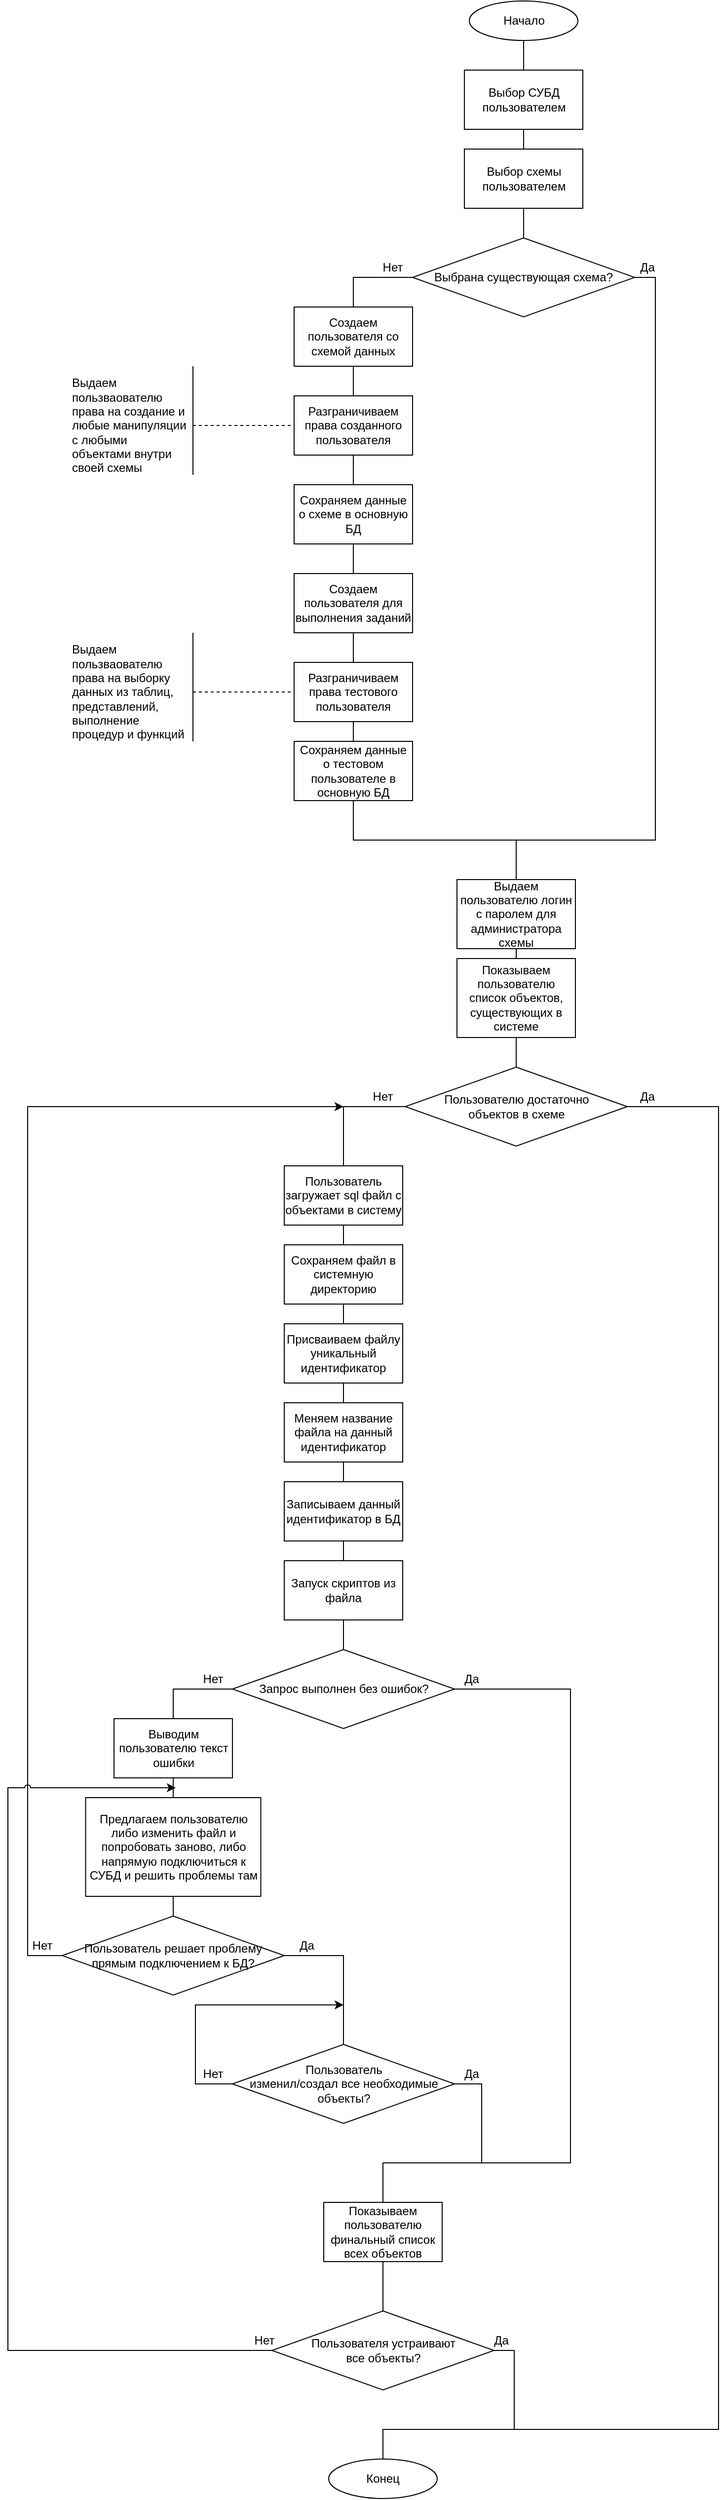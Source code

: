 <mxfile version="12.6.5" type="device"><diagram id="FQSIj_7r5-8t9m1t6lW3" name="Page-1"><mxGraphModel dx="1722" dy="1821" grid="1" gridSize="10" guides="1" tooltips="1" connect="1" arrows="1" fold="1" page="1" pageScale="1" pageWidth="827" pageHeight="1169" math="0" shadow="0"><root><mxCell id="0"/><mxCell id="1" parent="0"/><mxCell id="9gj2zanawxRdYADuUyOo-15" style="edgeStyle=orthogonalEdgeStyle;rounded=0;orthogonalLoop=1;jettySize=auto;html=1;exitX=0.5;exitY=1;exitDx=0;exitDy=0;entryX=0.5;entryY=0;entryDx=0;entryDy=0;endArrow=none;endFill=0;" edge="1" parent="1" source="9gj2zanawxRdYADuUyOo-1" target="9gj2zanawxRdYADuUyOo-6"><mxGeometry relative="1" as="geometry"/></mxCell><mxCell id="9gj2zanawxRdYADuUyOo-1" value="Начало" style="ellipse;whiteSpace=wrap;html=1;" vertex="1" parent="1"><mxGeometry x="347.5" y="-260" width="110" height="40" as="geometry"/></mxCell><mxCell id="9gj2zanawxRdYADuUyOo-56" style="edgeStyle=orthogonalEdgeStyle;rounded=0;orthogonalLoop=1;jettySize=auto;html=1;exitX=0.5;exitY=1;exitDx=0;exitDy=0;entryX=0.5;entryY=0;entryDx=0;entryDy=0;endArrow=none;endFill=0;" edge="1" parent="1" source="9gj2zanawxRdYADuUyOo-3" target="9gj2zanawxRdYADuUyOo-4"><mxGeometry relative="1" as="geometry"/></mxCell><mxCell id="9gj2zanawxRdYADuUyOo-3" value="Выбор схемы пользователем" style="rounded=0;whiteSpace=wrap;html=1;" vertex="1" parent="1"><mxGeometry x="342.5" y="-110" width="120" height="60" as="geometry"/></mxCell><mxCell id="9gj2zanawxRdYADuUyOo-10" style="edgeStyle=orthogonalEdgeStyle;rounded=0;orthogonalLoop=1;jettySize=auto;html=1;exitX=0;exitY=0.5;exitDx=0;exitDy=0;endArrow=none;endFill=0;" edge="1" parent="1" source="9gj2zanawxRdYADuUyOo-4" target="9gj2zanawxRdYADuUyOo-5"><mxGeometry relative="1" as="geometry"/></mxCell><mxCell id="9gj2zanawxRdYADuUyOo-14" style="edgeStyle=orthogonalEdgeStyle;rounded=0;orthogonalLoop=1;jettySize=auto;html=1;exitX=1;exitY=0.5;exitDx=0;exitDy=0;endArrow=none;endFill=0;" edge="1" parent="1" source="9gj2zanawxRdYADuUyOo-4"><mxGeometry relative="1" as="geometry"><mxPoint x="380" y="590" as="targetPoint"/><Array as="points"><mxPoint x="536" y="20"/><mxPoint x="536" y="590"/></Array></mxGeometry></mxCell><mxCell id="9gj2zanawxRdYADuUyOo-4" value="Выбрана существующая схема?" style="rhombus;whiteSpace=wrap;html=1;" vertex="1" parent="1"><mxGeometry x="290" y="-20" width="225" height="80" as="geometry"/></mxCell><mxCell id="9gj2zanawxRdYADuUyOo-11" style="edgeStyle=orthogonalEdgeStyle;rounded=0;orthogonalLoop=1;jettySize=auto;html=1;exitX=0.5;exitY=1;exitDx=0;exitDy=0;entryX=0.5;entryY=0;entryDx=0;entryDy=0;endArrow=none;endFill=0;" edge="1" parent="1" source="9gj2zanawxRdYADuUyOo-5" target="9gj2zanawxRdYADuUyOo-7"><mxGeometry relative="1" as="geometry"/></mxCell><mxCell id="9gj2zanawxRdYADuUyOo-5" value="Создаем пользователя со схемой данных" style="rounded=0;whiteSpace=wrap;html=1;" vertex="1" parent="1"><mxGeometry x="170" y="50" width="120" height="60" as="geometry"/></mxCell><mxCell id="9gj2zanawxRdYADuUyOo-55" style="edgeStyle=orthogonalEdgeStyle;rounded=0;orthogonalLoop=1;jettySize=auto;html=1;exitX=0.5;exitY=1;exitDx=0;exitDy=0;entryX=0.5;entryY=0;entryDx=0;entryDy=0;endArrow=none;endFill=0;" edge="1" parent="1" source="9gj2zanawxRdYADuUyOo-6" target="9gj2zanawxRdYADuUyOo-3"><mxGeometry relative="1" as="geometry"/></mxCell><mxCell id="9gj2zanawxRdYADuUyOo-6" value="Выбор СУБД пользователем" style="rounded=0;whiteSpace=wrap;html=1;" vertex="1" parent="1"><mxGeometry x="342.5" y="-190" width="120" height="60" as="geometry"/></mxCell><mxCell id="9gj2zanawxRdYADuUyOo-12" style="edgeStyle=orthogonalEdgeStyle;rounded=0;orthogonalLoop=1;jettySize=auto;html=1;exitX=0.5;exitY=1;exitDx=0;exitDy=0;entryX=0.5;entryY=0;entryDx=0;entryDy=0;endArrow=none;endFill=0;" edge="1" parent="1" source="9gj2zanawxRdYADuUyOo-7" target="9gj2zanawxRdYADuUyOo-8"><mxGeometry relative="1" as="geometry"/></mxCell><mxCell id="9gj2zanawxRdYADuUyOo-7" value="Разграничиваем права созданного пользователя" style="rounded=0;whiteSpace=wrap;html=1;" vertex="1" parent="1"><mxGeometry x="170" y="140" width="120" height="60" as="geometry"/></mxCell><mxCell id="9gj2zanawxRdYADuUyOo-85" style="edgeStyle=orthogonalEdgeStyle;rounded=0;jumpStyle=arc;orthogonalLoop=1;jettySize=auto;html=1;exitX=0.5;exitY=1;exitDx=0;exitDy=0;entryX=0.5;entryY=0;entryDx=0;entryDy=0;endArrow=none;endFill=0;" edge="1" parent="1" source="9gj2zanawxRdYADuUyOo-8" target="9gj2zanawxRdYADuUyOo-82"><mxGeometry relative="1" as="geometry"/></mxCell><mxCell id="9gj2zanawxRdYADuUyOo-8" value="Сохраняем данные о схеме в основную БД" style="rounded=0;whiteSpace=wrap;html=1;" vertex="1" parent="1"><mxGeometry x="170" y="230" width="120" height="60" as="geometry"/></mxCell><mxCell id="9gj2zanawxRdYADuUyOo-34" style="edgeStyle=orthogonalEdgeStyle;rounded=0;orthogonalLoop=1;jettySize=auto;html=1;exitX=0.5;exitY=1;exitDx=0;exitDy=0;endArrow=none;endFill=0;" edge="1" parent="1" source="9gj2zanawxRdYADuUyOo-9" target="9gj2zanawxRdYADuUyOo-18"><mxGeometry relative="1" as="geometry"/></mxCell><mxCell id="9gj2zanawxRdYADuUyOo-9" value="Выдаем пользователю логин с паролем для администратора схемы" style="rounded=0;whiteSpace=wrap;html=1;" vertex="1" parent="1"><mxGeometry x="335" y="630" width="120" height="70" as="geometry"/></mxCell><mxCell id="9gj2zanawxRdYADuUyOo-35" style="edgeStyle=orthogonalEdgeStyle;rounded=0;orthogonalLoop=1;jettySize=auto;html=1;exitX=0.5;exitY=1;exitDx=0;exitDy=0;entryX=0.5;entryY=0;entryDx=0;entryDy=0;endArrow=none;endFill=0;" edge="1" parent="1" source="9gj2zanawxRdYADuUyOo-18" target="9gj2zanawxRdYADuUyOo-20"><mxGeometry relative="1" as="geometry"/></mxCell><mxCell id="9gj2zanawxRdYADuUyOo-18" value="Показываем пользователю список объектов, существующих в системе" style="rounded=0;whiteSpace=wrap;html=1;" vertex="1" parent="1"><mxGeometry x="335" y="710" width="120" height="80" as="geometry"/></mxCell><mxCell id="9gj2zanawxRdYADuUyOo-37" style="edgeStyle=orthogonalEdgeStyle;rounded=0;orthogonalLoop=1;jettySize=auto;html=1;exitX=0.5;exitY=1;exitDx=0;exitDy=0;entryX=0.5;entryY=0;entryDx=0;entryDy=0;endArrow=none;endFill=0;" edge="1" parent="1" source="9gj2zanawxRdYADuUyOo-19" target="9gj2zanawxRdYADuUyOo-21"><mxGeometry relative="1" as="geometry"/></mxCell><mxCell id="9gj2zanawxRdYADuUyOo-19" value="Пользователь загружает sql файл с объектами в систему" style="rounded=0;whiteSpace=wrap;html=1;" vertex="1" parent="1"><mxGeometry x="160" y="920" width="120" height="60" as="geometry"/></mxCell><mxCell id="9gj2zanawxRdYADuUyOo-36" style="edgeStyle=orthogonalEdgeStyle;rounded=0;orthogonalLoop=1;jettySize=auto;html=1;exitX=0;exitY=0.5;exitDx=0;exitDy=0;endArrow=none;endFill=0;" edge="1" parent="1" source="9gj2zanawxRdYADuUyOo-20" target="9gj2zanawxRdYADuUyOo-19"><mxGeometry relative="1" as="geometry"/></mxCell><mxCell id="9gj2zanawxRdYADuUyOo-64" style="edgeStyle=orthogonalEdgeStyle;rounded=0;jumpStyle=arc;orthogonalLoop=1;jettySize=auto;html=1;exitX=1;exitY=0.5;exitDx=0;exitDy=0;endArrow=none;endFill=0;" edge="1" parent="1" source="9gj2zanawxRdYADuUyOo-20"><mxGeometry relative="1" as="geometry"><mxPoint x="390" y="2200" as="targetPoint"/><Array as="points"><mxPoint x="600" y="860"/><mxPoint x="600" y="2200"/></Array></mxGeometry></mxCell><mxCell id="9gj2zanawxRdYADuUyOo-20" value="Пользователю достаточно &lt;br&gt;объектов в схеме" style="rhombus;whiteSpace=wrap;html=1;" vertex="1" parent="1"><mxGeometry x="282.5" y="820" width="225" height="80" as="geometry"/></mxCell><mxCell id="9gj2zanawxRdYADuUyOo-38" style="edgeStyle=orthogonalEdgeStyle;rounded=0;orthogonalLoop=1;jettySize=auto;html=1;exitX=0.5;exitY=1;exitDx=0;exitDy=0;entryX=0.5;entryY=0;entryDx=0;entryDy=0;endArrow=none;endFill=0;" edge="1" parent="1" source="9gj2zanawxRdYADuUyOo-21" target="9gj2zanawxRdYADuUyOo-22"><mxGeometry relative="1" as="geometry"/></mxCell><mxCell id="9gj2zanawxRdYADuUyOo-21" value="Сохраняем файл в системную директорию" style="rounded=0;whiteSpace=wrap;html=1;" vertex="1" parent="1"><mxGeometry x="160" y="1000" width="120" height="60" as="geometry"/></mxCell><mxCell id="9gj2zanawxRdYADuUyOo-39" style="edgeStyle=orthogonalEdgeStyle;rounded=0;orthogonalLoop=1;jettySize=auto;html=1;exitX=0.5;exitY=1;exitDx=0;exitDy=0;entryX=0.5;entryY=0;entryDx=0;entryDy=0;endArrow=none;endFill=0;" edge="1" parent="1" source="9gj2zanawxRdYADuUyOo-22" target="9gj2zanawxRdYADuUyOo-23"><mxGeometry relative="1" as="geometry"/></mxCell><mxCell id="9gj2zanawxRdYADuUyOo-22" value="Присваиваем файлу уникальный идентификатор" style="rounded=0;whiteSpace=wrap;html=1;" vertex="1" parent="1"><mxGeometry x="160" y="1080" width="120" height="60" as="geometry"/></mxCell><mxCell id="9gj2zanawxRdYADuUyOo-40" style="edgeStyle=orthogonalEdgeStyle;rounded=0;orthogonalLoop=1;jettySize=auto;html=1;exitX=0.5;exitY=1;exitDx=0;exitDy=0;endArrow=none;endFill=0;" edge="1" parent="1" source="9gj2zanawxRdYADuUyOo-23" target="9gj2zanawxRdYADuUyOo-24"><mxGeometry relative="1" as="geometry"/></mxCell><mxCell id="9gj2zanawxRdYADuUyOo-23" value="Меняем название файла на данный идентификатор" style="rounded=0;whiteSpace=wrap;html=1;" vertex="1" parent="1"><mxGeometry x="160" y="1160" width="120" height="60" as="geometry"/></mxCell><mxCell id="9gj2zanawxRdYADuUyOo-41" style="edgeStyle=orthogonalEdgeStyle;rounded=0;orthogonalLoop=1;jettySize=auto;html=1;exitX=0.5;exitY=1;exitDx=0;exitDy=0;endArrow=none;endFill=0;" edge="1" parent="1" source="9gj2zanawxRdYADuUyOo-24" target="9gj2zanawxRdYADuUyOo-25"><mxGeometry relative="1" as="geometry"/></mxCell><mxCell id="9gj2zanawxRdYADuUyOo-24" value="Записываем данный идентификатор в БД" style="rounded=0;whiteSpace=wrap;html=1;" vertex="1" parent="1"><mxGeometry x="160" y="1240" width="120" height="60" as="geometry"/></mxCell><mxCell id="9gj2zanawxRdYADuUyOo-42" style="edgeStyle=orthogonalEdgeStyle;rounded=0;orthogonalLoop=1;jettySize=auto;html=1;exitX=0.5;exitY=1;exitDx=0;exitDy=0;endArrow=none;endFill=0;" edge="1" parent="1" source="9gj2zanawxRdYADuUyOo-25" target="9gj2zanawxRdYADuUyOo-26"><mxGeometry relative="1" as="geometry"/></mxCell><mxCell id="9gj2zanawxRdYADuUyOo-25" value="Запуск скриптов из файла" style="rounded=0;whiteSpace=wrap;html=1;" vertex="1" parent="1"><mxGeometry x="160" y="1320" width="120" height="60" as="geometry"/></mxCell><mxCell id="9gj2zanawxRdYADuUyOo-43" style="edgeStyle=orthogonalEdgeStyle;rounded=0;orthogonalLoop=1;jettySize=auto;html=1;exitX=0;exitY=0.5;exitDx=0;exitDy=0;endArrow=none;endFill=0;" edge="1" parent="1" source="9gj2zanawxRdYADuUyOo-26" target="9gj2zanawxRdYADuUyOo-27"><mxGeometry relative="1" as="geometry"/></mxCell><mxCell id="9gj2zanawxRdYADuUyOo-62" style="edgeStyle=orthogonalEdgeStyle;rounded=0;jumpStyle=arc;orthogonalLoop=1;jettySize=auto;html=1;exitX=1;exitY=0.5;exitDx=0;exitDy=0;endArrow=none;endFill=0;" edge="1" parent="1" source="9gj2zanawxRdYADuUyOo-26"><mxGeometry relative="1" as="geometry"><mxPoint x="360" y="1930" as="targetPoint"/><Array as="points"><mxPoint x="450" y="1450"/><mxPoint x="450" y="1930"/></Array></mxGeometry></mxCell><mxCell id="9gj2zanawxRdYADuUyOo-26" value="Запрос выполнен без ошибок?" style="rhombus;whiteSpace=wrap;html=1;" vertex="1" parent="1"><mxGeometry x="107.5" y="1410" width="225" height="80" as="geometry"/></mxCell><mxCell id="9gj2zanawxRdYADuUyOo-44" style="edgeStyle=orthogonalEdgeStyle;rounded=0;orthogonalLoop=1;jettySize=auto;html=1;exitX=0.5;exitY=1;exitDx=0;exitDy=0;entryX=0.5;entryY=0;entryDx=0;entryDy=0;endArrow=none;endFill=0;" edge="1" parent="1" source="9gj2zanawxRdYADuUyOo-27" target="9gj2zanawxRdYADuUyOo-28"><mxGeometry relative="1" as="geometry"/></mxCell><mxCell id="9gj2zanawxRdYADuUyOo-27" value="Выводим пользователю текст ошибки" style="rounded=0;whiteSpace=wrap;html=1;" vertex="1" parent="1"><mxGeometry x="-12.5" y="1480" width="120" height="60" as="geometry"/></mxCell><mxCell id="9gj2zanawxRdYADuUyOo-45" style="edgeStyle=orthogonalEdgeStyle;rounded=0;orthogonalLoop=1;jettySize=auto;html=1;exitX=0.5;exitY=1;exitDx=0;exitDy=0;entryX=0.5;entryY=0;entryDx=0;entryDy=0;endArrow=none;endFill=0;" edge="1" parent="1" source="9gj2zanawxRdYADuUyOo-28" target="9gj2zanawxRdYADuUyOo-29"><mxGeometry relative="1" as="geometry"/></mxCell><mxCell id="9gj2zanawxRdYADuUyOo-28" value="Предлагаем пользователю либо изменить файл и попробовать заново, либо напрямую подключиться к СУБД и решить проблемы там" style="rounded=0;whiteSpace=wrap;html=1;" vertex="1" parent="1"><mxGeometry x="-41.25" y="1560" width="177.5" height="100" as="geometry"/></mxCell><mxCell id="9gj2zanawxRdYADuUyOo-46" style="edgeStyle=orthogonalEdgeStyle;rounded=0;orthogonalLoop=1;jettySize=auto;html=1;exitX=0;exitY=0.5;exitDx=0;exitDy=0;endArrow=classic;endFill=1;" edge="1" parent="1" source="9gj2zanawxRdYADuUyOo-29"><mxGeometry relative="1" as="geometry"><mxPoint x="220" y="860" as="targetPoint"/><Array as="points"><mxPoint x="-100" y="1720"/><mxPoint x="-100" y="860"/><mxPoint x="220" y="860"/></Array></mxGeometry></mxCell><mxCell id="9gj2zanawxRdYADuUyOo-48" style="edgeStyle=orthogonalEdgeStyle;rounded=0;orthogonalLoop=1;jettySize=auto;html=1;exitX=1;exitY=0.5;exitDx=0;exitDy=0;endArrow=none;endFill=0;" edge="1" parent="1" source="9gj2zanawxRdYADuUyOo-29" target="9gj2zanawxRdYADuUyOo-47"><mxGeometry relative="1" as="geometry"/></mxCell><mxCell id="9gj2zanawxRdYADuUyOo-29" value="Пользователь решает проблему прямым подключением к БД?" style="rhombus;whiteSpace=wrap;html=1;" vertex="1" parent="1"><mxGeometry x="-65" y="1680" width="225" height="80" as="geometry"/></mxCell><mxCell id="9gj2zanawxRdYADuUyOo-31" value="Выдаем пользваователю права на создание и любые манипуляции с любыми объектами внутри своей схемы" style="text;html=1;strokeColor=none;fillColor=none;align=left;verticalAlign=middle;whiteSpace=wrap;rounded=0;" vertex="1" parent="1"><mxGeometry x="-57.5" y="160" width="120" height="20" as="geometry"/></mxCell><mxCell id="9gj2zanawxRdYADuUyOo-32" value="" style="endArrow=none;html=1;" edge="1" parent="1"><mxGeometry width="50" height="50" relative="1" as="geometry"><mxPoint x="67.5" y="220" as="sourcePoint"/><mxPoint x="67.5" y="110" as="targetPoint"/></mxGeometry></mxCell><mxCell id="9gj2zanawxRdYADuUyOo-33" value="" style="endArrow=none;dashed=1;html=1;" edge="1" parent="1"><mxGeometry width="50" height="50" relative="1" as="geometry"><mxPoint x="67.5" y="170" as="sourcePoint"/><mxPoint x="167.5" y="170" as="targetPoint"/></mxGeometry></mxCell><mxCell id="9gj2zanawxRdYADuUyOo-49" style="edgeStyle=orthogonalEdgeStyle;rounded=0;orthogonalLoop=1;jettySize=auto;html=1;exitX=0;exitY=0.5;exitDx=0;exitDy=0;endArrow=classic;endFill=1;" edge="1" parent="1" source="9gj2zanawxRdYADuUyOo-47"><mxGeometry relative="1" as="geometry"><mxPoint x="220" y="1770" as="targetPoint"/><Array as="points"><mxPoint x="70" y="1850"/><mxPoint x="70" y="1770"/></Array></mxGeometry></mxCell><mxCell id="9gj2zanawxRdYADuUyOo-58" style="edgeStyle=orthogonalEdgeStyle;rounded=0;orthogonalLoop=1;jettySize=auto;html=1;exitX=1;exitY=0.5;exitDx=0;exitDy=0;entryX=0.5;entryY=0;entryDx=0;entryDy=0;endArrow=none;endFill=0;" edge="1" parent="1" source="9gj2zanawxRdYADuUyOo-47" target="9gj2zanawxRdYADuUyOo-50"><mxGeometry relative="1" as="geometry"><Array as="points"><mxPoint x="360" y="1850"/><mxPoint x="360" y="1930"/><mxPoint x="260" y="1930"/></Array></mxGeometry></mxCell><mxCell id="9gj2zanawxRdYADuUyOo-47" value="Пользователь &lt;br&gt;изменил/создал все необходимые объекты?" style="rhombus;whiteSpace=wrap;html=1;" vertex="1" parent="1"><mxGeometry x="107.5" y="1810" width="225" height="80" as="geometry"/></mxCell><mxCell id="9gj2zanawxRdYADuUyOo-59" style="edgeStyle=orthogonalEdgeStyle;rounded=0;orthogonalLoop=1;jettySize=auto;html=1;exitX=0.5;exitY=1;exitDx=0;exitDy=0;entryX=0.5;entryY=0;entryDx=0;entryDy=0;endArrow=none;endFill=0;" edge="1" parent="1" source="9gj2zanawxRdYADuUyOo-50" target="9gj2zanawxRdYADuUyOo-51"><mxGeometry relative="1" as="geometry"/></mxCell><mxCell id="9gj2zanawxRdYADuUyOo-50" value="Показываем пользователю финальный список всех объектов" style="rounded=0;whiteSpace=wrap;html=1;align=center;" vertex="1" parent="1"><mxGeometry x="200" y="1970" width="120" height="60" as="geometry"/></mxCell><mxCell id="9gj2zanawxRdYADuUyOo-57" style="edgeStyle=orthogonalEdgeStyle;rounded=0;orthogonalLoop=1;jettySize=auto;html=1;exitX=0;exitY=0.5;exitDx=0;exitDy=0;endArrow=classic;endFill=1;jumpStyle=arc;" edge="1" parent="1" source="9gj2zanawxRdYADuUyOo-51"><mxGeometry relative="1" as="geometry"><mxPoint x="50" y="1550" as="targetPoint"/><Array as="points"><mxPoint x="-120" y="2120"/><mxPoint x="-120" y="1550"/></Array></mxGeometry></mxCell><mxCell id="9gj2zanawxRdYADuUyOo-60" style="edgeStyle=orthogonalEdgeStyle;rounded=0;orthogonalLoop=1;jettySize=auto;html=1;exitX=1;exitY=0.5;exitDx=0;exitDy=0;endArrow=none;endFill=0;" edge="1" parent="1" source="9gj2zanawxRdYADuUyOo-51" target="9gj2zanawxRdYADuUyOo-52"><mxGeometry relative="1" as="geometry"><Array as="points"><mxPoint x="393" y="2120"/><mxPoint x="393" y="2200"/><mxPoint x="260" y="2200"/></Array></mxGeometry></mxCell><mxCell id="9gj2zanawxRdYADuUyOo-51" value="Пользователя устраивают &lt;br&gt;все объекты?" style="rhombus;whiteSpace=wrap;html=1;" vertex="1" parent="1"><mxGeometry x="147.5" y="2080" width="225" height="80" as="geometry"/></mxCell><mxCell id="9gj2zanawxRdYADuUyOo-52" value="Конец" style="ellipse;whiteSpace=wrap;html=1;" vertex="1" parent="1"><mxGeometry x="205" y="2230" width="110" height="40" as="geometry"/></mxCell><mxCell id="9gj2zanawxRdYADuUyOo-65" value="Нет" style="text;html=1;strokeColor=none;fillColor=none;align=center;verticalAlign=middle;whiteSpace=wrap;rounded=0;" vertex="1" parent="1"><mxGeometry x="250" width="40" height="20" as="geometry"/></mxCell><mxCell id="9gj2zanawxRdYADuUyOo-68" value="Да" style="text;html=1;strokeColor=none;fillColor=none;align=center;verticalAlign=middle;whiteSpace=wrap;rounded=0;" vertex="1" parent="1"><mxGeometry x="507.5" width="40" height="20" as="geometry"/></mxCell><mxCell id="9gj2zanawxRdYADuUyOo-69" value="Нет" style="text;html=1;strokeColor=none;fillColor=none;align=center;verticalAlign=middle;whiteSpace=wrap;rounded=0;" vertex="1" parent="1"><mxGeometry x="240" y="840" width="40" height="20" as="geometry"/></mxCell><mxCell id="9gj2zanawxRdYADuUyOo-70" value="Да" style="text;html=1;strokeColor=none;fillColor=none;align=center;verticalAlign=middle;whiteSpace=wrap;rounded=0;" vertex="1" parent="1"><mxGeometry x="507.5" y="840" width="40" height="20" as="geometry"/></mxCell><mxCell id="9gj2zanawxRdYADuUyOo-71" value="Нет" style="text;html=1;strokeColor=none;fillColor=none;align=center;verticalAlign=middle;whiteSpace=wrap;rounded=0;" vertex="1" parent="1"><mxGeometry x="67.5" y="1430" width="40" height="20" as="geometry"/></mxCell><mxCell id="9gj2zanawxRdYADuUyOo-72" value="Да" style="text;html=1;strokeColor=none;fillColor=none;align=center;verticalAlign=middle;whiteSpace=wrap;rounded=0;" vertex="1" parent="1"><mxGeometry x="330" y="1430" width="40" height="20" as="geometry"/></mxCell><mxCell id="9gj2zanawxRdYADuUyOo-73" value="Нет" style="text;html=1;strokeColor=none;fillColor=none;align=center;verticalAlign=middle;whiteSpace=wrap;rounded=0;" vertex="1" parent="1"><mxGeometry x="-105" y="1700" width="40" height="20" as="geometry"/></mxCell><mxCell id="9gj2zanawxRdYADuUyOo-74" value="Да" style="text;html=1;strokeColor=none;fillColor=none;align=center;verticalAlign=middle;whiteSpace=wrap;rounded=0;" vertex="1" parent="1"><mxGeometry x="162.5" y="1700" width="40" height="20" as="geometry"/></mxCell><mxCell id="9gj2zanawxRdYADuUyOo-78" value="Нет" style="text;html=1;strokeColor=none;fillColor=none;align=center;verticalAlign=middle;whiteSpace=wrap;rounded=0;" vertex="1" parent="1"><mxGeometry x="67.5" y="1830" width="40" height="20" as="geometry"/></mxCell><mxCell id="9gj2zanawxRdYADuUyOo-79" value="Да" style="text;html=1;strokeColor=none;fillColor=none;align=center;verticalAlign=middle;whiteSpace=wrap;rounded=0;" vertex="1" parent="1"><mxGeometry x="330" y="1830" width="40" height="20" as="geometry"/></mxCell><mxCell id="9gj2zanawxRdYADuUyOo-80" value="Да" style="text;html=1;strokeColor=none;fillColor=none;align=center;verticalAlign=middle;whiteSpace=wrap;rounded=0;" vertex="1" parent="1"><mxGeometry x="360" y="2100" width="40" height="20" as="geometry"/></mxCell><mxCell id="9gj2zanawxRdYADuUyOo-81" value="Нет" style="text;html=1;strokeColor=none;fillColor=none;align=center;verticalAlign=middle;whiteSpace=wrap;rounded=0;" vertex="1" parent="1"><mxGeometry x="120" y="2100" width="40" height="20" as="geometry"/></mxCell><mxCell id="9gj2zanawxRdYADuUyOo-86" style="edgeStyle=orthogonalEdgeStyle;rounded=0;jumpStyle=arc;orthogonalLoop=1;jettySize=auto;html=1;exitX=0.5;exitY=1;exitDx=0;exitDy=0;entryX=0.5;entryY=0;entryDx=0;entryDy=0;endArrow=none;endFill=0;" edge="1" parent="1" source="9gj2zanawxRdYADuUyOo-82" target="9gj2zanawxRdYADuUyOo-83"><mxGeometry relative="1" as="geometry"/></mxCell><mxCell id="9gj2zanawxRdYADuUyOo-82" value="Создаем пользователя для выполнения заданий" style="rounded=0;whiteSpace=wrap;html=1;" vertex="1" parent="1"><mxGeometry x="170" y="320" width="120" height="60" as="geometry"/></mxCell><mxCell id="9gj2zanawxRdYADuUyOo-87" style="edgeStyle=orthogonalEdgeStyle;rounded=0;jumpStyle=arc;orthogonalLoop=1;jettySize=auto;html=1;exitX=0.5;exitY=1;exitDx=0;exitDy=0;endArrow=none;endFill=0;" edge="1" parent="1" source="9gj2zanawxRdYADuUyOo-83" target="9gj2zanawxRdYADuUyOo-84"><mxGeometry relative="1" as="geometry"/></mxCell><mxCell id="9gj2zanawxRdYADuUyOo-83" value="Разграничиваем права тестового пользователя" style="rounded=0;whiteSpace=wrap;html=1;" vertex="1" parent="1"><mxGeometry x="170" y="410" width="120" height="60" as="geometry"/></mxCell><mxCell id="9gj2zanawxRdYADuUyOo-88" style="edgeStyle=orthogonalEdgeStyle;rounded=0;jumpStyle=arc;orthogonalLoop=1;jettySize=auto;html=1;exitX=0.5;exitY=1;exitDx=0;exitDy=0;entryX=0.5;entryY=0;entryDx=0;entryDy=0;endArrow=none;endFill=0;" edge="1" parent="1" source="9gj2zanawxRdYADuUyOo-84" target="9gj2zanawxRdYADuUyOo-9"><mxGeometry relative="1" as="geometry"/></mxCell><mxCell id="9gj2zanawxRdYADuUyOo-84" value="Сохраняем данные о тестовом пользователе в основную БД" style="rounded=0;whiteSpace=wrap;html=1;" vertex="1" parent="1"><mxGeometry x="170" y="490" width="120" height="60" as="geometry"/></mxCell><mxCell id="9gj2zanawxRdYADuUyOo-89" value="Выдаем пользваователю права на выборку данных из таблиц, представлений, выполнение процедур и функций" style="text;html=1;strokeColor=none;fillColor=none;align=left;verticalAlign=middle;whiteSpace=wrap;rounded=0;" vertex="1" parent="1"><mxGeometry x="-57.5" y="430" width="120" height="20" as="geometry"/></mxCell><mxCell id="9gj2zanawxRdYADuUyOo-90" value="" style="endArrow=none;html=1;" edge="1" parent="1"><mxGeometry width="50" height="50" relative="1" as="geometry"><mxPoint x="67.5" y="490" as="sourcePoint"/><mxPoint x="67.5" y="380" as="targetPoint"/></mxGeometry></mxCell><mxCell id="9gj2zanawxRdYADuUyOo-91" value="" style="endArrow=none;dashed=1;html=1;" edge="1" parent="1"><mxGeometry width="50" height="50" relative="1" as="geometry"><mxPoint x="67.5" y="440" as="sourcePoint"/><mxPoint x="167.5" y="440" as="targetPoint"/></mxGeometry></mxCell></root></mxGraphModel></diagram></mxfile>